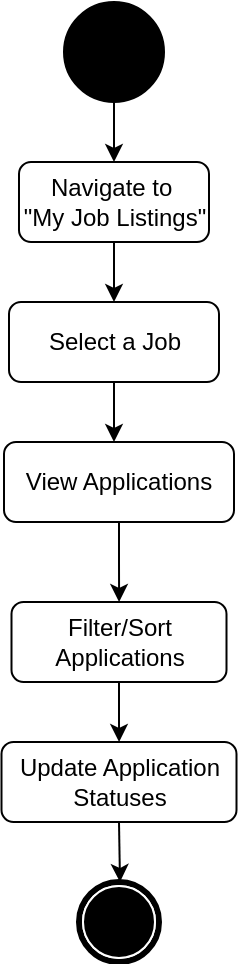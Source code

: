 <mxfile version="26.2.2">
  <diagram name="Page-1" id="gEkmAfRDU77l_ovChhfK">
    <mxGraphModel dx="788" dy="524" grid="1" gridSize="10" guides="1" tooltips="1" connect="1" arrows="1" fold="1" page="1" pageScale="1" pageWidth="850" pageHeight="1100" math="0" shadow="0">
      <root>
        <mxCell id="0" />
        <mxCell id="1" parent="0" />
        <mxCell id="RHuF1rhBwbfCUbLMSdyM-2" style="edgeStyle=orthogonalEdgeStyle;rounded=0;orthogonalLoop=1;jettySize=auto;html=1;exitX=0.5;exitY=1;exitDx=0;exitDy=0;" edge="1" parent="1" source="RHuF1rhBwbfCUbLMSdyM-1">
          <mxGeometry relative="1" as="geometry">
            <mxPoint x="395" y="160" as="targetPoint" />
          </mxGeometry>
        </mxCell>
        <mxCell id="RHuF1rhBwbfCUbLMSdyM-1" value="" style="ellipse;whiteSpace=wrap;html=1;aspect=fixed;fillColor=#000000;" vertex="1" parent="1">
          <mxGeometry x="370" y="80" width="50" height="50" as="geometry" />
        </mxCell>
        <mxCell id="RHuF1rhBwbfCUbLMSdyM-4" style="edgeStyle=orthogonalEdgeStyle;rounded=0;orthogonalLoop=1;jettySize=auto;html=1;exitX=0.5;exitY=1;exitDx=0;exitDy=0;" edge="1" parent="1" source="RHuF1rhBwbfCUbLMSdyM-3">
          <mxGeometry relative="1" as="geometry">
            <mxPoint x="395" y="230" as="targetPoint" />
          </mxGeometry>
        </mxCell>
        <mxCell id="RHuF1rhBwbfCUbLMSdyM-3" value="Navigate to&amp;nbsp;&lt;br&gt;&quot;My Job Listings&quot;" style="rounded=1;whiteSpace=wrap;html=1;" vertex="1" parent="1">
          <mxGeometry x="347.5" y="160" width="95" height="40" as="geometry" />
        </mxCell>
        <mxCell id="RHuF1rhBwbfCUbLMSdyM-6" style="edgeStyle=orthogonalEdgeStyle;rounded=0;orthogonalLoop=1;jettySize=auto;html=1;exitX=0.5;exitY=1;exitDx=0;exitDy=0;" edge="1" parent="1" source="RHuF1rhBwbfCUbLMSdyM-5">
          <mxGeometry relative="1" as="geometry">
            <mxPoint x="395" y="300" as="targetPoint" />
          </mxGeometry>
        </mxCell>
        <mxCell id="RHuF1rhBwbfCUbLMSdyM-5" value="Select a Job" style="rounded=1;whiteSpace=wrap;html=1;" vertex="1" parent="1">
          <mxGeometry x="342.5" y="230" width="105" height="40" as="geometry" />
        </mxCell>
        <mxCell id="RHuF1rhBwbfCUbLMSdyM-8" style="edgeStyle=orthogonalEdgeStyle;rounded=0;orthogonalLoop=1;jettySize=auto;html=1;exitX=0.5;exitY=1;exitDx=0;exitDy=0;" edge="1" parent="1" source="RHuF1rhBwbfCUbLMSdyM-7" target="RHuF1rhBwbfCUbLMSdyM-9">
          <mxGeometry relative="1" as="geometry">
            <mxPoint x="398" y="370" as="targetPoint" />
          </mxGeometry>
        </mxCell>
        <mxCell id="RHuF1rhBwbfCUbLMSdyM-7" value="View Applications" style="rounded=1;whiteSpace=wrap;html=1;" vertex="1" parent="1">
          <mxGeometry x="340" y="300" width="115" height="40" as="geometry" />
        </mxCell>
        <mxCell id="RHuF1rhBwbfCUbLMSdyM-10" style="edgeStyle=orthogonalEdgeStyle;rounded=0;orthogonalLoop=1;jettySize=auto;html=1;exitX=0.5;exitY=1;exitDx=0;exitDy=0;" edge="1" parent="1" source="RHuF1rhBwbfCUbLMSdyM-9" target="RHuF1rhBwbfCUbLMSdyM-11">
          <mxGeometry relative="1" as="geometry">
            <mxPoint x="398" y="450" as="targetPoint" />
          </mxGeometry>
        </mxCell>
        <mxCell id="RHuF1rhBwbfCUbLMSdyM-9" value="Filter/Sort Applications" style="rounded=1;whiteSpace=wrap;html=1;" vertex="1" parent="1">
          <mxGeometry x="343.75" y="380" width="107.5" height="40" as="geometry" />
        </mxCell>
        <mxCell id="RHuF1rhBwbfCUbLMSdyM-12" style="edgeStyle=orthogonalEdgeStyle;rounded=0;orthogonalLoop=1;jettySize=auto;html=1;exitX=0.5;exitY=1;exitDx=0;exitDy=0;" edge="1" parent="1" source="RHuF1rhBwbfCUbLMSdyM-11">
          <mxGeometry relative="1" as="geometry">
            <mxPoint x="398" y="520" as="targetPoint" />
          </mxGeometry>
        </mxCell>
        <mxCell id="RHuF1rhBwbfCUbLMSdyM-11" value="Update Application Statuses" style="rounded=1;whiteSpace=wrap;html=1;" vertex="1" parent="1">
          <mxGeometry x="338.75" y="450" width="117.5" height="40" as="geometry" />
        </mxCell>
        <mxCell id="RHuF1rhBwbfCUbLMSdyM-13" value="" style="points=[[0.145,0.145,0],[0.5,0,0],[0.855,0.145,0],[1,0.5,0],[0.855,0.855,0],[0.5,1,0],[0.145,0.855,0],[0,0.5,0]];shape=mxgraph.bpmn.event;html=1;verticalLabelPosition=bottom;labelBackgroundColor=#ffffff;verticalAlign=top;align=center;perimeter=ellipsePerimeter;outlineConnect=0;aspect=fixed;outline=end;symbol=terminate;" vertex="1" parent="1">
          <mxGeometry x="377.5" y="520" width="40" height="40" as="geometry" />
        </mxCell>
      </root>
    </mxGraphModel>
  </diagram>
</mxfile>
